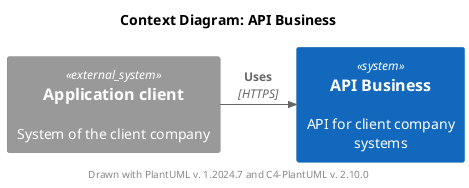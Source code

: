 @startuml blogging-context
title "Context Diagram: API Business"
!include <C4/C4_Component>

System_Ext(AppClient, "Application client", "System of the client company ")
System(ApiBusiness, "API Business", "API for client company systems")

' Relationships
Rel_R(AppClient, ApiBusiness, "Uses", "HTTPS")

footer Drawn with PlantUML v. %version() and C4-PlantUML v. C4Version()
@enduml
